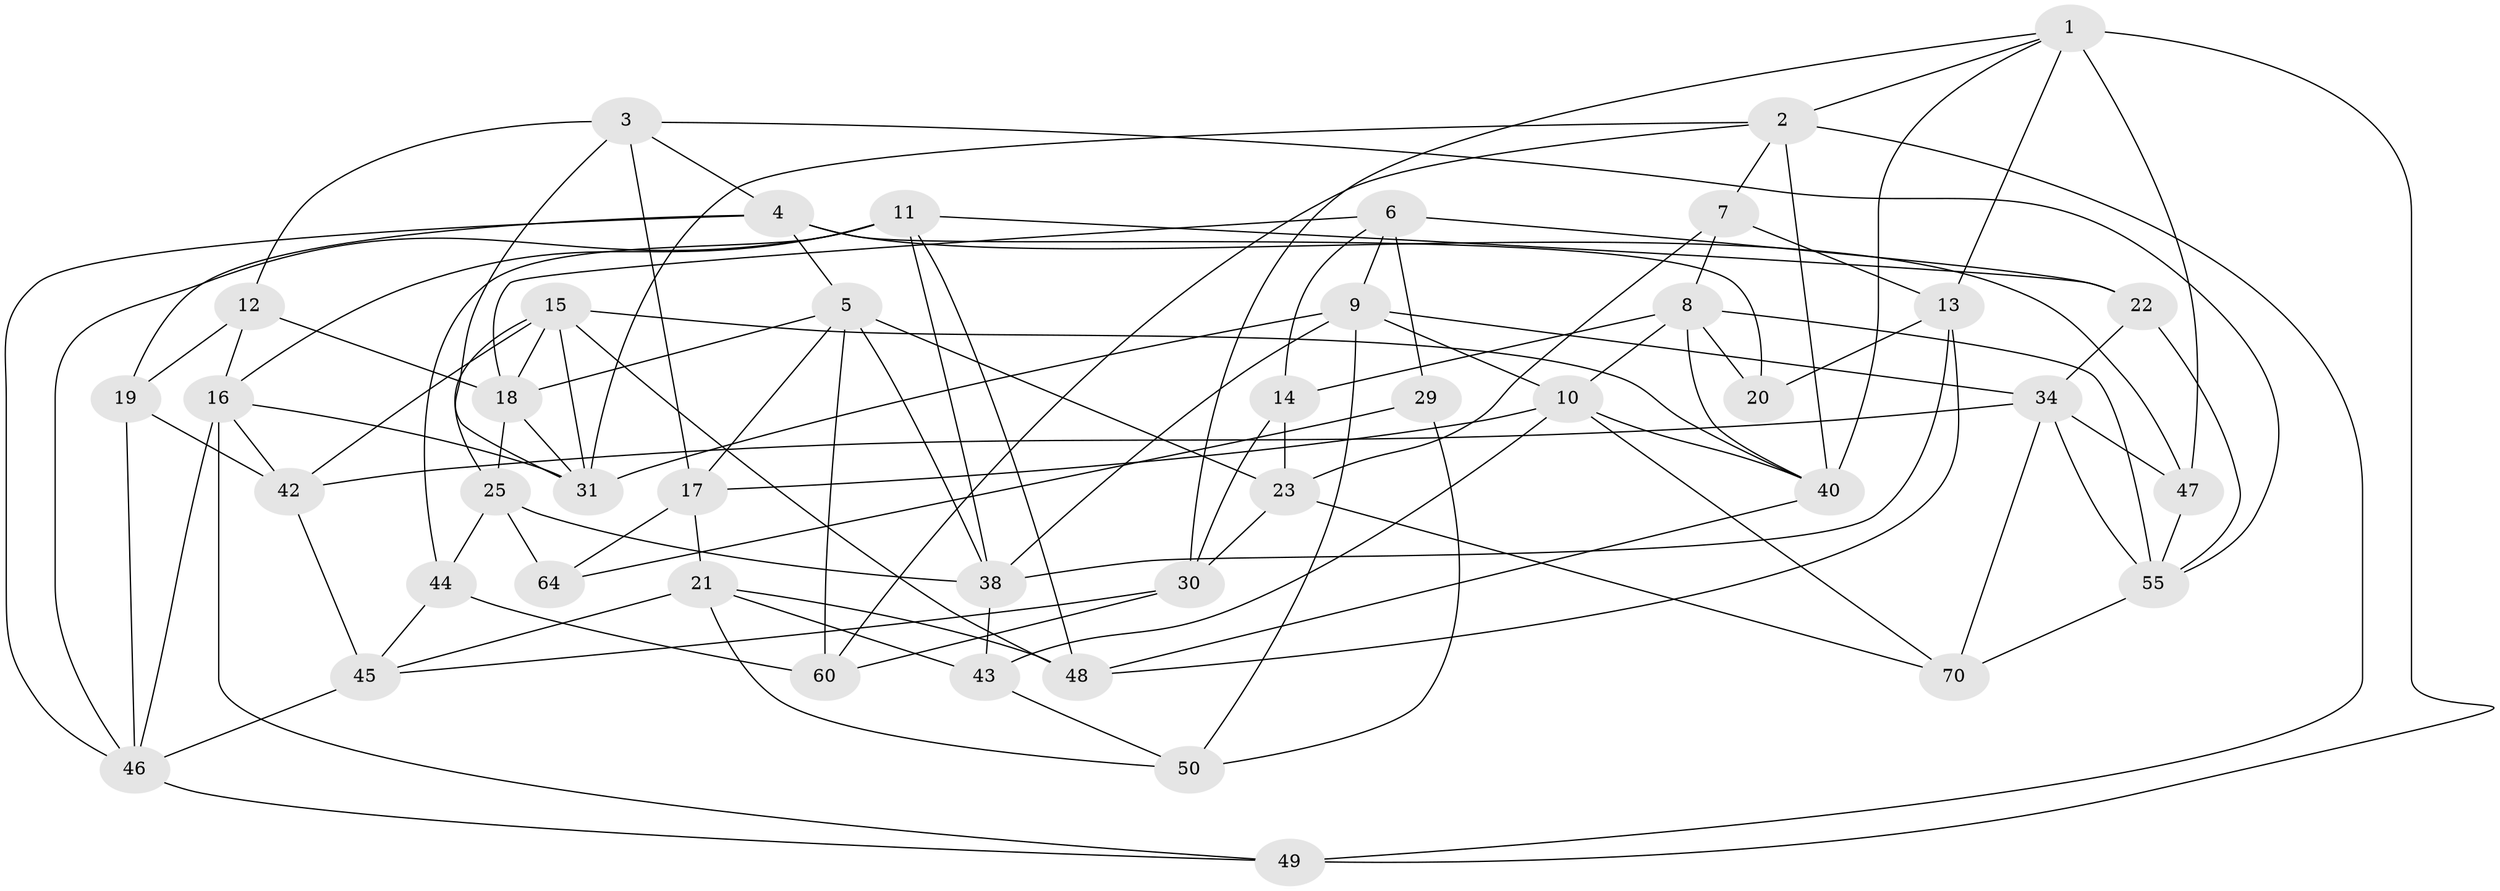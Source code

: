 // original degree distribution, {4: 1.0}
// Generated by graph-tools (version 1.1) at 2025/11/02/27/25 16:11:43]
// undirected, 43 vertices, 107 edges
graph export_dot {
graph [start="1"]
  node [color=gray90,style=filled];
  1 [super="+53"];
  2 [super="+41"];
  3 [super="+68"];
  4 [super="+39"];
  5 [super="+35"];
  6 [super="+26"];
  7;
  8 [super="+32"];
  9 [super="+65"];
  10 [super="+24"];
  11 [super="+51"];
  12;
  13 [super="+58"];
  14;
  15 [super="+56"];
  16 [super="+59"];
  17 [super="+36"];
  18 [super="+52"];
  19;
  20;
  21 [super="+37"];
  22;
  23 [super="+28"];
  25 [super="+27"];
  29;
  30 [super="+71"];
  31 [super="+33"];
  34 [super="+54"];
  38 [super="+63"];
  40 [super="+61"];
  42 [super="+62"];
  43;
  44;
  45 [super="+67"];
  46 [super="+57"];
  47;
  48 [super="+69"];
  49;
  50;
  55 [super="+66"];
  60;
  64;
  70;
  1 -- 49;
  1 -- 13;
  1 -- 2;
  1 -- 30;
  1 -- 47;
  1 -- 40;
  2 -- 49;
  2 -- 60;
  2 -- 7;
  2 -- 40;
  2 -- 31;
  3 -- 12;
  3 -- 4;
  3 -- 17 [weight=2];
  3 -- 55;
  3 -- 31;
  4 -- 46;
  4 -- 47;
  4 -- 19;
  4 -- 20;
  4 -- 5;
  5 -- 60;
  5 -- 38;
  5 -- 23;
  5 -- 17;
  5 -- 18;
  6 -- 9;
  6 -- 29 [weight=2];
  6 -- 14;
  6 -- 18;
  6 -- 22;
  7 -- 23;
  7 -- 8;
  7 -- 13;
  8 -- 14;
  8 -- 40;
  8 -- 55;
  8 -- 20;
  8 -- 10;
  9 -- 34;
  9 -- 50;
  9 -- 10;
  9 -- 38;
  9 -- 31;
  10 -- 70;
  10 -- 43;
  10 -- 40;
  10 -- 17;
  11 -- 44;
  11 -- 48;
  11 -- 38;
  11 -- 16;
  11 -- 22;
  11 -- 46;
  12 -- 16;
  12 -- 19;
  12 -- 18;
  13 -- 20 [weight=2];
  13 -- 48;
  13 -- 38;
  14 -- 23;
  14 -- 30;
  15 -- 18;
  15 -- 42;
  15 -- 31;
  15 -- 25;
  15 -- 48;
  15 -- 40;
  16 -- 42;
  16 -- 49;
  16 -- 31;
  16 -- 46;
  17 -- 64;
  17 -- 21;
  18 -- 25;
  18 -- 31;
  19 -- 46;
  19 -- 42;
  21 -- 43;
  21 -- 50;
  21 -- 48 [weight=2];
  21 -- 45;
  22 -- 55;
  22 -- 34;
  23 -- 70;
  23 -- 30 [weight=2];
  25 -- 64 [weight=2];
  25 -- 44;
  25 -- 38;
  29 -- 50;
  29 -- 64;
  30 -- 45;
  30 -- 60;
  34 -- 55;
  34 -- 42;
  34 -- 70;
  34 -- 47;
  38 -- 43;
  40 -- 48;
  42 -- 45 [weight=2];
  43 -- 50;
  44 -- 45;
  44 -- 60;
  45 -- 46;
  46 -- 49;
  47 -- 55;
  55 -- 70;
}
